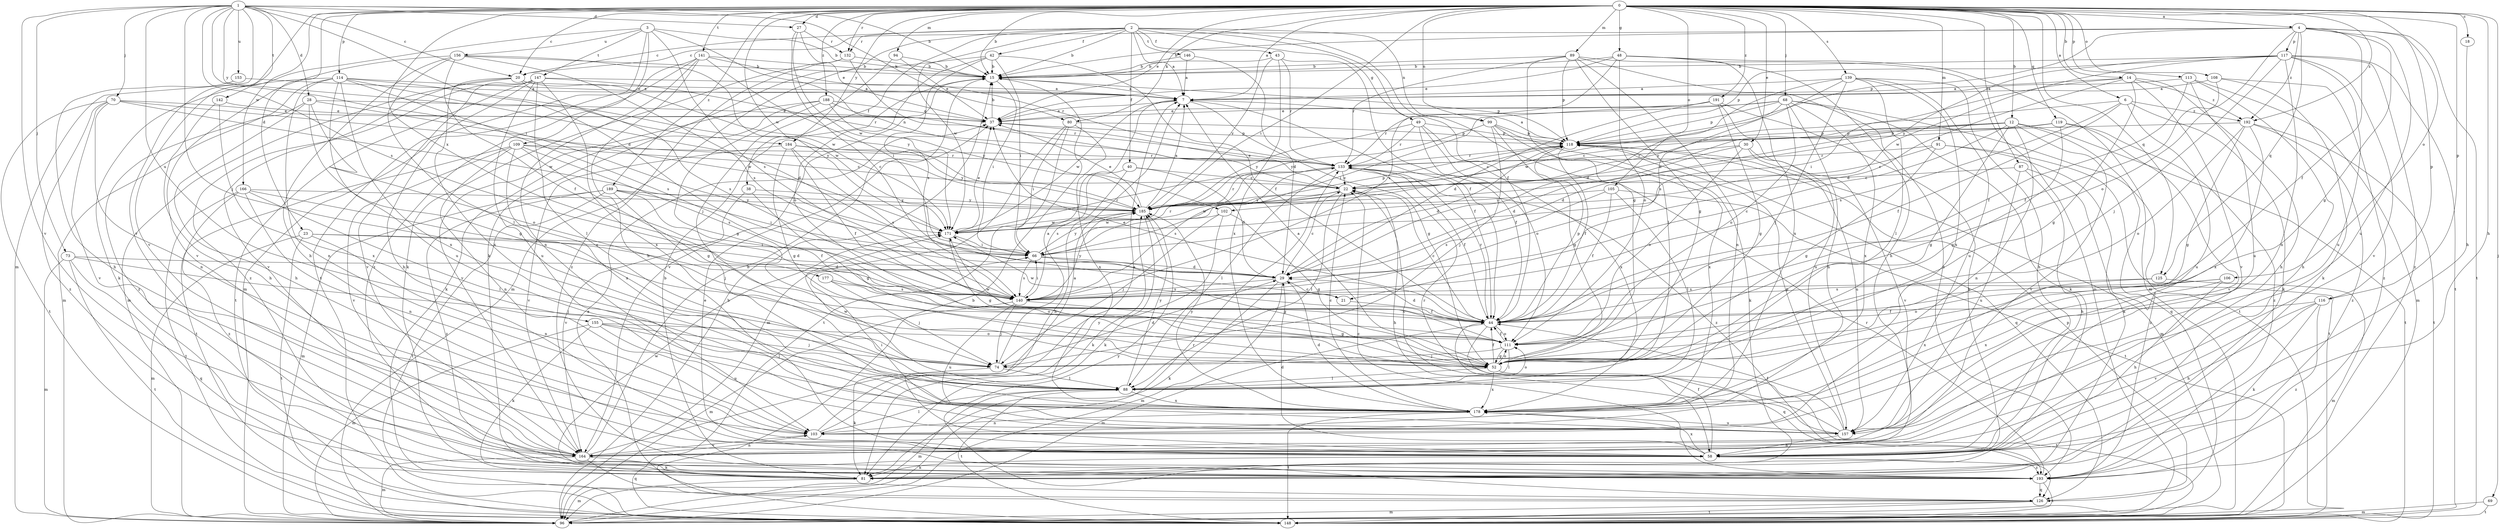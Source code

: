 strict digraph  {
0;
1;
2;
3;
4;
6;
7;
12;
14;
15;
18;
20;
21;
22;
23;
27;
28;
29;
30;
37;
38;
40;
42;
43;
44;
48;
49;
52;
58;
66;
68;
69;
70;
73;
74;
80;
81;
87;
88;
89;
91;
94;
96;
99;
102;
103;
105;
106;
108;
109;
111;
113;
114;
116;
117;
118;
119;
125;
126;
132;
133;
139;
140;
141;
142;
146;
147;
148;
153;
155;
156;
157;
164;
166;
171;
177;
178;
184;
185;
188;
189;
191;
192;
193;
0 -> 4  [label=a];
0 -> 6  [label=a];
0 -> 7  [label=a];
0 -> 12  [label=b];
0 -> 14  [label=b];
0 -> 15  [label=b];
0 -> 18  [label=c];
0 -> 20  [label=c];
0 -> 23  [label=d];
0 -> 27  [label=d];
0 -> 30  [label=e];
0 -> 37  [label=e];
0 -> 48  [label=g];
0 -> 58  [label=h];
0 -> 66  [label=i];
0 -> 68  [label=j];
0 -> 69  [label=j];
0 -> 80  [label=k];
0 -> 87  [label=l];
0 -> 89  [label=m];
0 -> 91  [label=m];
0 -> 94  [label=m];
0 -> 99  [label=n];
0 -> 105  [label=o];
0 -> 106  [label=o];
0 -> 108  [label=o];
0 -> 113  [label=p];
0 -> 114  [label=p];
0 -> 116  [label=p];
0 -> 119  [label=q];
0 -> 125  [label=q];
0 -> 132  [label=r];
0 -> 139  [label=s];
0 -> 141  [label=t];
0 -> 164  [label=v];
0 -> 166  [label=w];
0 -> 171  [label=w];
0 -> 177  [label=x];
0 -> 184  [label=y];
0 -> 188  [label=z];
0 -> 189  [label=z];
0 -> 191  [label=z];
0 -> 192  [label=z];
1 -> 15  [label=b];
1 -> 20  [label=c];
1 -> 27  [label=d];
1 -> 28  [label=d];
1 -> 29  [label=d];
1 -> 66  [label=i];
1 -> 70  [label=j];
1 -> 73  [label=j];
1 -> 74  [label=j];
1 -> 80  [label=k];
1 -> 96  [label=m];
1 -> 140  [label=s];
1 -> 142  [label=t];
1 -> 153  [label=u];
1 -> 155  [label=u];
1 -> 164  [label=v];
1 -> 184  [label=y];
2 -> 7  [label=a];
2 -> 15  [label=b];
2 -> 20  [label=c];
2 -> 38  [label=f];
2 -> 40  [label=f];
2 -> 42  [label=f];
2 -> 43  [label=f];
2 -> 44  [label=f];
2 -> 49  [label=g];
2 -> 52  [label=g];
2 -> 81  [label=k];
2 -> 99  [label=n];
2 -> 132  [label=r];
2 -> 146  [label=t];
2 -> 171  [label=w];
3 -> 15  [label=b];
3 -> 102  [label=n];
3 -> 109  [label=o];
3 -> 140  [label=s];
3 -> 147  [label=t];
3 -> 148  [label=t];
3 -> 156  [label=u];
3 -> 164  [label=v];
4 -> 15  [label=b];
4 -> 20  [label=c];
4 -> 44  [label=f];
4 -> 52  [label=g];
4 -> 111  [label=o];
4 -> 116  [label=p];
4 -> 117  [label=p];
4 -> 118  [label=p];
4 -> 125  [label=q];
4 -> 148  [label=t];
4 -> 157  [label=u];
4 -> 192  [label=z];
6 -> 44  [label=f];
6 -> 81  [label=k];
6 -> 140  [label=s];
6 -> 157  [label=u];
6 -> 185  [label=y];
6 -> 192  [label=z];
7 -> 37  [label=e];
7 -> 44  [label=f];
7 -> 52  [label=g];
7 -> 171  [label=w];
12 -> 21  [label=c];
12 -> 29  [label=d];
12 -> 52  [label=g];
12 -> 102  [label=n];
12 -> 103  [label=n];
12 -> 118  [label=p];
12 -> 126  [label=q];
12 -> 148  [label=t];
12 -> 164  [label=v];
14 -> 7  [label=a];
14 -> 29  [label=d];
14 -> 52  [label=g];
14 -> 58  [label=h];
14 -> 66  [label=i];
14 -> 164  [label=v];
14 -> 192  [label=z];
15 -> 7  [label=a];
15 -> 66  [label=i];
15 -> 118  [label=p];
15 -> 164  [label=v];
18 -> 58  [label=h];
20 -> 7  [label=a];
20 -> 96  [label=m];
20 -> 140  [label=s];
20 -> 164  [label=v];
20 -> 178  [label=x];
20 -> 185  [label=y];
21 -> 44  [label=f];
22 -> 37  [label=e];
22 -> 58  [label=h];
22 -> 88  [label=l];
22 -> 171  [label=w];
22 -> 185  [label=y];
23 -> 29  [label=d];
23 -> 66  [label=i];
23 -> 96  [label=m];
23 -> 103  [label=n];
23 -> 148  [label=t];
27 -> 21  [label=c];
27 -> 37  [label=e];
27 -> 132  [label=r];
27 -> 171  [label=w];
28 -> 37  [label=e];
28 -> 52  [label=g];
28 -> 58  [label=h];
28 -> 111  [label=o];
28 -> 171  [label=w];
28 -> 193  [label=z];
29 -> 21  [label=c];
29 -> 22  [label=c];
29 -> 81  [label=k];
29 -> 96  [label=m];
29 -> 140  [label=s];
30 -> 29  [label=d];
30 -> 111  [label=o];
30 -> 133  [label=r];
30 -> 157  [label=u];
30 -> 164  [label=v];
37 -> 15  [label=b];
37 -> 118  [label=p];
38 -> 52  [label=g];
38 -> 164  [label=v];
38 -> 185  [label=y];
40 -> 22  [label=c];
40 -> 29  [label=d];
40 -> 58  [label=h];
40 -> 140  [label=s];
42 -> 15  [label=b];
42 -> 44  [label=f];
42 -> 66  [label=i];
42 -> 96  [label=m];
42 -> 111  [label=o];
42 -> 140  [label=s];
43 -> 15  [label=b];
43 -> 44  [label=f];
43 -> 133  [label=r];
43 -> 178  [label=x];
43 -> 185  [label=y];
44 -> 22  [label=c];
44 -> 29  [label=d];
44 -> 37  [label=e];
44 -> 96  [label=m];
44 -> 111  [label=o];
44 -> 118  [label=p];
44 -> 126  [label=q];
44 -> 133  [label=r];
44 -> 171  [label=w];
48 -> 15  [label=b];
48 -> 37  [label=e];
48 -> 58  [label=h];
48 -> 96  [label=m];
48 -> 111  [label=o];
48 -> 140  [label=s];
48 -> 178  [label=x];
49 -> 44  [label=f];
49 -> 111  [label=o];
49 -> 118  [label=p];
49 -> 133  [label=r];
49 -> 178  [label=x];
49 -> 185  [label=y];
52 -> 7  [label=a];
52 -> 44  [label=f];
52 -> 88  [label=l];
52 -> 111  [label=o];
52 -> 148  [label=t];
52 -> 178  [label=x];
58 -> 29  [label=d];
58 -> 44  [label=f];
58 -> 81  [label=k];
58 -> 178  [label=x];
58 -> 193  [label=z];
66 -> 29  [label=d];
66 -> 52  [label=g];
66 -> 133  [label=r];
66 -> 140  [label=s];
66 -> 185  [label=y];
68 -> 37  [label=e];
68 -> 81  [label=k];
68 -> 103  [label=n];
68 -> 111  [label=o];
68 -> 118  [label=p];
68 -> 133  [label=r];
68 -> 148  [label=t];
68 -> 171  [label=w];
68 -> 178  [label=x];
69 -> 96  [label=m];
69 -> 148  [label=t];
70 -> 37  [label=e];
70 -> 103  [label=n];
70 -> 148  [label=t];
70 -> 164  [label=v];
70 -> 171  [label=w];
70 -> 185  [label=y];
70 -> 193  [label=z];
73 -> 29  [label=d];
73 -> 74  [label=j];
73 -> 96  [label=m];
73 -> 126  [label=q];
73 -> 148  [label=t];
74 -> 7  [label=a];
74 -> 29  [label=d];
74 -> 81  [label=k];
74 -> 88  [label=l];
80 -> 66  [label=i];
80 -> 96  [label=m];
80 -> 118  [label=p];
80 -> 148  [label=t];
80 -> 178  [label=x];
81 -> 15  [label=b];
81 -> 96  [label=m];
81 -> 171  [label=w];
87 -> 22  [label=c];
87 -> 58  [label=h];
87 -> 157  [label=u];
87 -> 193  [label=z];
88 -> 96  [label=m];
88 -> 111  [label=o];
88 -> 148  [label=t];
88 -> 171  [label=w];
88 -> 178  [label=x];
88 -> 185  [label=y];
89 -> 15  [label=b];
89 -> 52  [label=g];
89 -> 88  [label=l];
89 -> 96  [label=m];
89 -> 103  [label=n];
89 -> 118  [label=p];
89 -> 133  [label=r];
89 -> 193  [label=z];
91 -> 22  [label=c];
91 -> 52  [label=g];
91 -> 81  [label=k];
91 -> 133  [label=r];
91 -> 148  [label=t];
94 -> 15  [label=b];
94 -> 37  [label=e];
94 -> 74  [label=j];
96 -> 15  [label=b];
96 -> 133  [label=r];
99 -> 52  [label=g];
99 -> 74  [label=j];
99 -> 81  [label=k];
99 -> 118  [label=p];
99 -> 178  [label=x];
99 -> 185  [label=y];
102 -> 52  [label=g];
102 -> 74  [label=j];
102 -> 81  [label=k];
102 -> 171  [label=w];
103 -> 7  [label=a];
103 -> 88  [label=l];
103 -> 164  [label=v];
103 -> 185  [label=y];
105 -> 44  [label=f];
105 -> 88  [label=l];
105 -> 140  [label=s];
105 -> 148  [label=t];
105 -> 185  [label=y];
106 -> 58  [label=h];
106 -> 111  [label=o];
106 -> 140  [label=s];
106 -> 178  [label=x];
108 -> 7  [label=a];
108 -> 44  [label=f];
108 -> 81  [label=k];
108 -> 193  [label=z];
109 -> 22  [label=c];
109 -> 52  [label=g];
109 -> 103  [label=n];
109 -> 133  [label=r];
109 -> 140  [label=s];
109 -> 148  [label=t];
109 -> 164  [label=v];
109 -> 178  [label=x];
111 -> 44  [label=f];
111 -> 52  [label=g];
111 -> 74  [label=j];
111 -> 88  [label=l];
111 -> 171  [label=w];
113 -> 7  [label=a];
113 -> 44  [label=f];
113 -> 58  [label=h];
113 -> 96  [label=m];
113 -> 157  [label=u];
114 -> 7  [label=a];
114 -> 29  [label=d];
114 -> 81  [label=k];
114 -> 96  [label=m];
114 -> 103  [label=n];
114 -> 140  [label=s];
114 -> 157  [label=u];
114 -> 171  [label=w];
114 -> 178  [label=x];
116 -> 44  [label=f];
116 -> 58  [label=h];
116 -> 81  [label=k];
116 -> 164  [label=v];
116 -> 193  [label=z];
117 -> 15  [label=b];
117 -> 74  [label=j];
117 -> 103  [label=n];
117 -> 118  [label=p];
117 -> 148  [label=t];
117 -> 157  [label=u];
117 -> 164  [label=v];
117 -> 171  [label=w];
117 -> 185  [label=y];
117 -> 193  [label=z];
118 -> 7  [label=a];
118 -> 22  [label=c];
118 -> 29  [label=d];
118 -> 44  [label=f];
118 -> 96  [label=m];
118 -> 126  [label=q];
118 -> 133  [label=r];
119 -> 22  [label=c];
119 -> 52  [label=g];
119 -> 118  [label=p];
119 -> 164  [label=v];
119 -> 193  [label=z];
125 -> 96  [label=m];
125 -> 140  [label=s];
125 -> 178  [label=x];
126 -> 37  [label=e];
126 -> 96  [label=m];
126 -> 118  [label=p];
126 -> 148  [label=t];
126 -> 185  [label=y];
132 -> 15  [label=b];
132 -> 22  [label=c];
132 -> 81  [label=k];
132 -> 193  [label=z];
133 -> 22  [label=c];
133 -> 44  [label=f];
133 -> 88  [label=l];
133 -> 140  [label=s];
133 -> 193  [label=z];
139 -> 7  [label=a];
139 -> 29  [label=d];
139 -> 58  [label=h];
139 -> 74  [label=j];
139 -> 88  [label=l];
139 -> 140  [label=s];
139 -> 157  [label=u];
139 -> 178  [label=x];
140 -> 52  [label=g];
140 -> 66  [label=i];
140 -> 74  [label=j];
140 -> 96  [label=m];
140 -> 157  [label=u];
140 -> 185  [label=y];
141 -> 15  [label=b];
141 -> 58  [label=h];
141 -> 66  [label=i];
141 -> 96  [label=m];
141 -> 103  [label=n];
141 -> 133  [label=r];
141 -> 193  [label=z];
142 -> 37  [label=e];
142 -> 58  [label=h];
142 -> 178  [label=x];
146 -> 7  [label=a];
146 -> 15  [label=b];
146 -> 29  [label=d];
147 -> 7  [label=a];
147 -> 58  [label=h];
147 -> 88  [label=l];
147 -> 133  [label=r];
147 -> 148  [label=t];
147 -> 157  [label=u];
147 -> 164  [label=v];
147 -> 178  [label=x];
147 -> 193  [label=z];
148 -> 15  [label=b];
153 -> 7  [label=a];
153 -> 58  [label=h];
155 -> 74  [label=j];
155 -> 81  [label=k];
155 -> 88  [label=l];
155 -> 96  [label=m];
155 -> 111  [label=o];
155 -> 157  [label=u];
156 -> 15  [label=b];
156 -> 44  [label=f];
156 -> 58  [label=h];
156 -> 88  [label=l];
156 -> 140  [label=s];
156 -> 164  [label=v];
156 -> 171  [label=w];
157 -> 22  [label=c];
157 -> 44  [label=f];
157 -> 58  [label=h];
157 -> 66  [label=i];
157 -> 118  [label=p];
157 -> 133  [label=r];
164 -> 7  [label=a];
164 -> 15  [label=b];
164 -> 81  [label=k];
164 -> 96  [label=m];
164 -> 103  [label=n];
164 -> 126  [label=q];
166 -> 88  [label=l];
166 -> 103  [label=n];
166 -> 140  [label=s];
166 -> 148  [label=t];
166 -> 185  [label=y];
166 -> 193  [label=z];
171 -> 37  [label=e];
171 -> 52  [label=g];
171 -> 66  [label=i];
171 -> 133  [label=r];
177 -> 74  [label=j];
177 -> 111  [label=o];
177 -> 140  [label=s];
178 -> 22  [label=c];
178 -> 29  [label=d];
178 -> 103  [label=n];
178 -> 148  [label=t];
178 -> 157  [label=u];
178 -> 185  [label=y];
184 -> 44  [label=f];
184 -> 52  [label=g];
184 -> 133  [label=r];
184 -> 140  [label=s];
184 -> 164  [label=v];
184 -> 185  [label=y];
185 -> 7  [label=a];
185 -> 37  [label=e];
185 -> 81  [label=k];
185 -> 118  [label=p];
185 -> 133  [label=r];
185 -> 171  [label=w];
188 -> 37  [label=e];
188 -> 52  [label=g];
188 -> 81  [label=k];
188 -> 133  [label=r];
188 -> 164  [label=v];
188 -> 185  [label=y];
189 -> 44  [label=f];
189 -> 66  [label=i];
189 -> 74  [label=j];
189 -> 96  [label=m];
189 -> 148  [label=t];
189 -> 185  [label=y];
189 -> 193  [label=z];
191 -> 29  [label=d];
191 -> 37  [label=e];
191 -> 52  [label=g];
191 -> 66  [label=i];
191 -> 81  [label=k];
191 -> 157  [label=u];
192 -> 52  [label=g];
192 -> 111  [label=o];
192 -> 118  [label=p];
192 -> 148  [label=t];
192 -> 178  [label=x];
192 -> 193  [label=z];
193 -> 22  [label=c];
193 -> 37  [label=e];
193 -> 126  [label=q];
193 -> 133  [label=r];
193 -> 148  [label=t];
}
